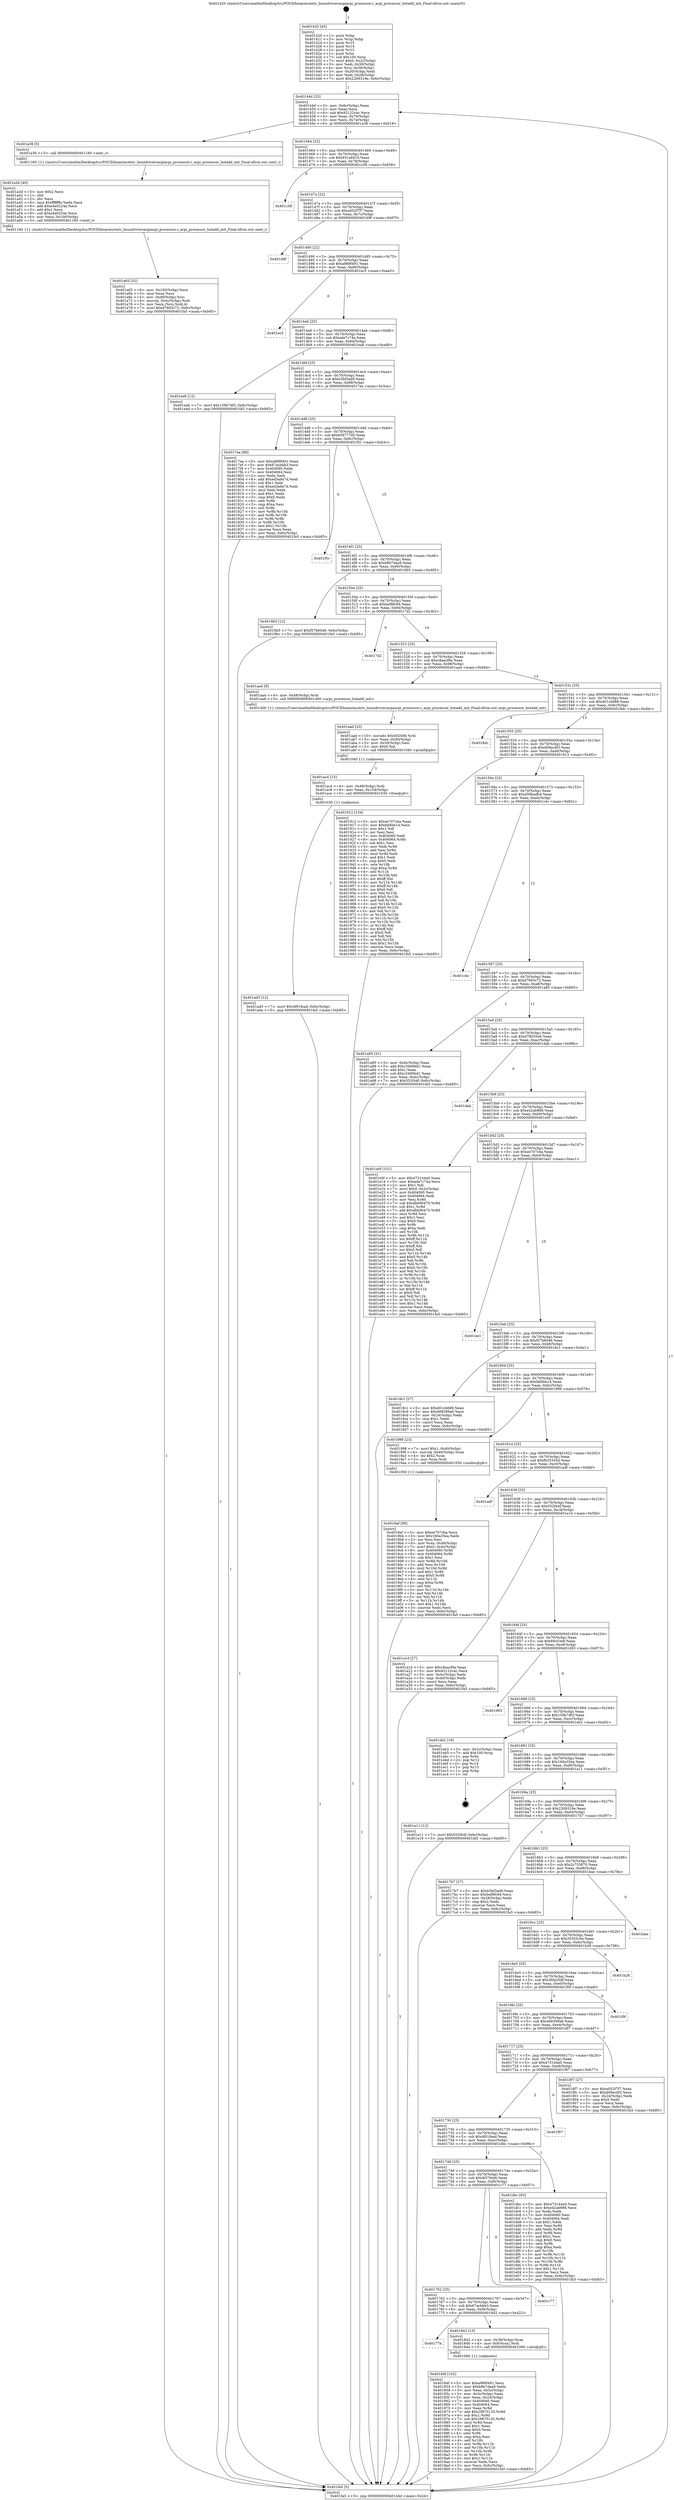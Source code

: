 digraph "0x401420" {
  label = "0x401420 (/mnt/c/Users/mathe/Desktop/tcc/POCII/binaries/extr_linuxdriversacpiacpi_processor.c_acpi_processor_hotadd_init_Final-ollvm.out::main(0))"
  labelloc = "t"
  node[shape=record]

  Entry [label="",width=0.3,height=0.3,shape=circle,fillcolor=black,style=filled]
  "0x40144d" [label="{
     0x40144d [23]\l
     | [instrs]\l
     &nbsp;&nbsp;0x40144d \<+3\>: mov -0x6c(%rbp),%eax\l
     &nbsp;&nbsp;0x401450 \<+2\>: mov %eax,%ecx\l
     &nbsp;&nbsp;0x401452 \<+6\>: sub $0x92122c4c,%ecx\l
     &nbsp;&nbsp;0x401458 \<+3\>: mov %eax,-0x70(%rbp)\l
     &nbsp;&nbsp;0x40145b \<+3\>: mov %ecx,-0x74(%rbp)\l
     &nbsp;&nbsp;0x40145e \<+6\>: je 0000000000401a38 \<main+0x618\>\l
  }"]
  "0x401a38" [label="{
     0x401a38 [5]\l
     | [instrs]\l
     &nbsp;&nbsp;0x401a38 \<+5\>: call 0000000000401160 \<next_i\>\l
     | [calls]\l
     &nbsp;&nbsp;0x401160 \{1\} (/mnt/c/Users/mathe/Desktop/tcc/POCII/binaries/extr_linuxdriversacpiacpi_processor.c_acpi_processor_hotadd_init_Final-ollvm.out::next_i)\l
  }"]
  "0x401464" [label="{
     0x401464 [22]\l
     | [instrs]\l
     &nbsp;&nbsp;0x401464 \<+5\>: jmp 0000000000401469 \<main+0x49\>\l
     &nbsp;&nbsp;0x401469 \<+3\>: mov -0x70(%rbp),%eax\l
     &nbsp;&nbsp;0x40146c \<+5\>: sub $0x931a9410,%eax\l
     &nbsp;&nbsp;0x401471 \<+3\>: mov %eax,-0x78(%rbp)\l
     &nbsp;&nbsp;0x401474 \<+6\>: je 0000000000401c58 \<main+0x838\>\l
  }"]
  Exit [label="",width=0.3,height=0.3,shape=circle,fillcolor=black,style=filled,peripheries=2]
  "0x401c58" [label="{
     0x401c58\l
  }", style=dashed]
  "0x40147a" [label="{
     0x40147a [22]\l
     | [instrs]\l
     &nbsp;&nbsp;0x40147a \<+5\>: jmp 000000000040147f \<main+0x5f\>\l
     &nbsp;&nbsp;0x40147f \<+3\>: mov -0x70(%rbp),%eax\l
     &nbsp;&nbsp;0x401482 \<+5\>: sub $0xa052f7f7,%eax\l
     &nbsp;&nbsp;0x401487 \<+3\>: mov %eax,-0x7c(%rbp)\l
     &nbsp;&nbsp;0x40148a \<+6\>: je 0000000000401d9f \<main+0x97f\>\l
  }"]
  "0x401ad3" [label="{
     0x401ad3 [12]\l
     | [instrs]\l
     &nbsp;&nbsp;0x401ad3 \<+7\>: movl $0x4f01fead,-0x6c(%rbp)\l
     &nbsp;&nbsp;0x401ada \<+5\>: jmp 0000000000401fa5 \<main+0xb85\>\l
  }"]
  "0x401d9f" [label="{
     0x401d9f\l
  }", style=dashed]
  "0x401490" [label="{
     0x401490 [22]\l
     | [instrs]\l
     &nbsp;&nbsp;0x401490 \<+5\>: jmp 0000000000401495 \<main+0x75\>\l
     &nbsp;&nbsp;0x401495 \<+3\>: mov -0x70(%rbp),%eax\l
     &nbsp;&nbsp;0x401498 \<+5\>: sub $0xa989f491,%eax\l
     &nbsp;&nbsp;0x40149d \<+3\>: mov %eax,-0x80(%rbp)\l
     &nbsp;&nbsp;0x4014a0 \<+6\>: je 0000000000401ec5 \<main+0xaa5\>\l
  }"]
  "0x401ac4" [label="{
     0x401ac4 [15]\l
     | [instrs]\l
     &nbsp;&nbsp;0x401ac4 \<+4\>: mov -0x48(%rbp),%rdi\l
     &nbsp;&nbsp;0x401ac8 \<+6\>: mov %eax,-0x104(%rbp)\l
     &nbsp;&nbsp;0x401ace \<+5\>: call 0000000000401030 \<free@plt\>\l
     | [calls]\l
     &nbsp;&nbsp;0x401030 \{1\} (unknown)\l
  }"]
  "0x401ec5" [label="{
     0x401ec5\l
  }", style=dashed]
  "0x4014a6" [label="{
     0x4014a6 [25]\l
     | [instrs]\l
     &nbsp;&nbsp;0x4014a6 \<+5\>: jmp 00000000004014ab \<main+0x8b\>\l
     &nbsp;&nbsp;0x4014ab \<+3\>: mov -0x70(%rbp),%eax\l
     &nbsp;&nbsp;0x4014ae \<+5\>: sub $0xade7c74a,%eax\l
     &nbsp;&nbsp;0x4014b3 \<+6\>: mov %eax,-0x84(%rbp)\l
     &nbsp;&nbsp;0x4014b9 \<+6\>: je 0000000000401ea6 \<main+0xa86\>\l
  }"]
  "0x401aad" [label="{
     0x401aad [23]\l
     | [instrs]\l
     &nbsp;&nbsp;0x401aad \<+10\>: movabs $0x4020d6,%rdi\l
     &nbsp;&nbsp;0x401ab7 \<+3\>: mov %eax,-0x50(%rbp)\l
     &nbsp;&nbsp;0x401aba \<+3\>: mov -0x50(%rbp),%esi\l
     &nbsp;&nbsp;0x401abd \<+2\>: mov $0x0,%al\l
     &nbsp;&nbsp;0x401abf \<+5\>: call 0000000000401040 \<printf@plt\>\l
     | [calls]\l
     &nbsp;&nbsp;0x401040 \{1\} (unknown)\l
  }"]
  "0x401ea6" [label="{
     0x401ea6 [12]\l
     | [instrs]\l
     &nbsp;&nbsp;0x401ea6 \<+7\>: movl $0x159b7df3,-0x6c(%rbp)\l
     &nbsp;&nbsp;0x401ead \<+5\>: jmp 0000000000401fa5 \<main+0xb85\>\l
  }"]
  "0x4014bf" [label="{
     0x4014bf [25]\l
     | [instrs]\l
     &nbsp;&nbsp;0x4014bf \<+5\>: jmp 00000000004014c4 \<main+0xa4\>\l
     &nbsp;&nbsp;0x4014c4 \<+3\>: mov -0x70(%rbp),%eax\l
     &nbsp;&nbsp;0x4014c7 \<+5\>: sub $0xb3bf3ad9,%eax\l
     &nbsp;&nbsp;0x4014cc \<+6\>: mov %eax,-0x88(%rbp)\l
     &nbsp;&nbsp;0x4014d2 \<+6\>: je 00000000004017ea \<main+0x3ca\>\l
  }"]
  "0x401a65" [label="{
     0x401a65 [32]\l
     | [instrs]\l
     &nbsp;&nbsp;0x401a65 \<+6\>: mov -0x100(%rbp),%ecx\l
     &nbsp;&nbsp;0x401a6b \<+3\>: imul %eax,%ecx\l
     &nbsp;&nbsp;0x401a6e \<+4\>: mov -0x48(%rbp),%rsi\l
     &nbsp;&nbsp;0x401a72 \<+4\>: movslq -0x4c(%rbp),%rdi\l
     &nbsp;&nbsp;0x401a76 \<+3\>: mov %ecx,(%rsi,%rdi,4)\l
     &nbsp;&nbsp;0x401a79 \<+7\>: movl $0xd7693c72,-0x6c(%rbp)\l
     &nbsp;&nbsp;0x401a80 \<+5\>: jmp 0000000000401fa5 \<main+0xb85\>\l
  }"]
  "0x4017ea" [label="{
     0x4017ea [88]\l
     | [instrs]\l
     &nbsp;&nbsp;0x4017ea \<+5\>: mov $0xa989f491,%eax\l
     &nbsp;&nbsp;0x4017ef \<+5\>: mov $0x67acbbb3,%ecx\l
     &nbsp;&nbsp;0x4017f4 \<+7\>: mov 0x404060,%edx\l
     &nbsp;&nbsp;0x4017fb \<+7\>: mov 0x404064,%esi\l
     &nbsp;&nbsp;0x401802 \<+2\>: mov %edx,%edi\l
     &nbsp;&nbsp;0x401804 \<+6\>: add $0xed3a9a7d,%edi\l
     &nbsp;&nbsp;0x40180a \<+3\>: sub $0x1,%edi\l
     &nbsp;&nbsp;0x40180d \<+6\>: sub $0xed3a9a7d,%edi\l
     &nbsp;&nbsp;0x401813 \<+3\>: imul %edi,%edx\l
     &nbsp;&nbsp;0x401816 \<+3\>: and $0x1,%edx\l
     &nbsp;&nbsp;0x401819 \<+3\>: cmp $0x0,%edx\l
     &nbsp;&nbsp;0x40181c \<+4\>: sete %r8b\l
     &nbsp;&nbsp;0x401820 \<+3\>: cmp $0xa,%esi\l
     &nbsp;&nbsp;0x401823 \<+4\>: setl %r9b\l
     &nbsp;&nbsp;0x401827 \<+3\>: mov %r8b,%r10b\l
     &nbsp;&nbsp;0x40182a \<+3\>: and %r9b,%r10b\l
     &nbsp;&nbsp;0x40182d \<+3\>: xor %r9b,%r8b\l
     &nbsp;&nbsp;0x401830 \<+3\>: or %r8b,%r10b\l
     &nbsp;&nbsp;0x401833 \<+4\>: test $0x1,%r10b\l
     &nbsp;&nbsp;0x401837 \<+3\>: cmovne %ecx,%eax\l
     &nbsp;&nbsp;0x40183a \<+3\>: mov %eax,-0x6c(%rbp)\l
     &nbsp;&nbsp;0x40183d \<+5\>: jmp 0000000000401fa5 \<main+0xb85\>\l
  }"]
  "0x4014d8" [label="{
     0x4014d8 [25]\l
     | [instrs]\l
     &nbsp;&nbsp;0x4014d8 \<+5\>: jmp 00000000004014dd \<main+0xbd\>\l
     &nbsp;&nbsp;0x4014dd \<+3\>: mov -0x70(%rbp),%eax\l
     &nbsp;&nbsp;0x4014e0 \<+5\>: sub $0xb59777d5,%eax\l
     &nbsp;&nbsp;0x4014e5 \<+6\>: mov %eax,-0x8c(%rbp)\l
     &nbsp;&nbsp;0x4014eb \<+6\>: je 0000000000401f5c \<main+0xb3c\>\l
  }"]
  "0x401a3d" [label="{
     0x401a3d [40]\l
     | [instrs]\l
     &nbsp;&nbsp;0x401a3d \<+5\>: mov $0x2,%ecx\l
     &nbsp;&nbsp;0x401a42 \<+1\>: cltd\l
     &nbsp;&nbsp;0x401a43 \<+2\>: idiv %ecx\l
     &nbsp;&nbsp;0x401a45 \<+6\>: imul $0xfffffffe,%edx,%ecx\l
     &nbsp;&nbsp;0x401a4b \<+6\>: add $0xe4e0224e,%ecx\l
     &nbsp;&nbsp;0x401a51 \<+3\>: add $0x1,%ecx\l
     &nbsp;&nbsp;0x401a54 \<+6\>: sub $0xe4e0224e,%ecx\l
     &nbsp;&nbsp;0x401a5a \<+6\>: mov %ecx,-0x100(%rbp)\l
     &nbsp;&nbsp;0x401a60 \<+5\>: call 0000000000401160 \<next_i\>\l
     | [calls]\l
     &nbsp;&nbsp;0x401160 \{1\} (/mnt/c/Users/mathe/Desktop/tcc/POCII/binaries/extr_linuxdriversacpiacpi_processor.c_acpi_processor_hotadd_init_Final-ollvm.out::next_i)\l
  }"]
  "0x401f5c" [label="{
     0x401f5c\l
  }", style=dashed]
  "0x4014f1" [label="{
     0x4014f1 [25]\l
     | [instrs]\l
     &nbsp;&nbsp;0x4014f1 \<+5\>: jmp 00000000004014f6 \<main+0xd6\>\l
     &nbsp;&nbsp;0x4014f6 \<+3\>: mov -0x70(%rbp),%eax\l
     &nbsp;&nbsp;0x4014f9 \<+5\>: sub $0xb8b7daa9,%eax\l
     &nbsp;&nbsp;0x4014fe \<+6\>: mov %eax,-0x90(%rbp)\l
     &nbsp;&nbsp;0x401504 \<+6\>: je 00000000004018b5 \<main+0x495\>\l
  }"]
  "0x4019af" [label="{
     0x4019af [98]\l
     | [instrs]\l
     &nbsp;&nbsp;0x4019af \<+5\>: mov $0xee707cba,%ecx\l
     &nbsp;&nbsp;0x4019b4 \<+5\>: mov $0x160a35ea,%edx\l
     &nbsp;&nbsp;0x4019b9 \<+2\>: xor %esi,%esi\l
     &nbsp;&nbsp;0x4019bb \<+4\>: mov %rax,-0x48(%rbp)\l
     &nbsp;&nbsp;0x4019bf \<+7\>: movl $0x0,-0x4c(%rbp)\l
     &nbsp;&nbsp;0x4019c6 \<+8\>: mov 0x404060,%r8d\l
     &nbsp;&nbsp;0x4019ce \<+8\>: mov 0x404064,%r9d\l
     &nbsp;&nbsp;0x4019d6 \<+3\>: sub $0x1,%esi\l
     &nbsp;&nbsp;0x4019d9 \<+3\>: mov %r8d,%r10d\l
     &nbsp;&nbsp;0x4019dc \<+3\>: add %esi,%r10d\l
     &nbsp;&nbsp;0x4019df \<+4\>: imul %r10d,%r8d\l
     &nbsp;&nbsp;0x4019e3 \<+4\>: and $0x1,%r8d\l
     &nbsp;&nbsp;0x4019e7 \<+4\>: cmp $0x0,%r8d\l
     &nbsp;&nbsp;0x4019eb \<+4\>: sete %r11b\l
     &nbsp;&nbsp;0x4019ef \<+4\>: cmp $0xa,%r9d\l
     &nbsp;&nbsp;0x4019f3 \<+3\>: setl %bl\l
     &nbsp;&nbsp;0x4019f6 \<+3\>: mov %r11b,%r14b\l
     &nbsp;&nbsp;0x4019f9 \<+3\>: and %bl,%r14b\l
     &nbsp;&nbsp;0x4019fc \<+3\>: xor %bl,%r11b\l
     &nbsp;&nbsp;0x4019ff \<+3\>: or %r11b,%r14b\l
     &nbsp;&nbsp;0x401a02 \<+4\>: test $0x1,%r14b\l
     &nbsp;&nbsp;0x401a06 \<+3\>: cmovne %edx,%ecx\l
     &nbsp;&nbsp;0x401a09 \<+3\>: mov %ecx,-0x6c(%rbp)\l
     &nbsp;&nbsp;0x401a0c \<+5\>: jmp 0000000000401fa5 \<main+0xb85\>\l
  }"]
  "0x4018b5" [label="{
     0x4018b5 [12]\l
     | [instrs]\l
     &nbsp;&nbsp;0x4018b5 \<+7\>: movl $0xf57b6048,-0x6c(%rbp)\l
     &nbsp;&nbsp;0x4018bc \<+5\>: jmp 0000000000401fa5 \<main+0xb85\>\l
  }"]
  "0x40150a" [label="{
     0x40150a [25]\l
     | [instrs]\l
     &nbsp;&nbsp;0x40150a \<+5\>: jmp 000000000040150f \<main+0xef\>\l
     &nbsp;&nbsp;0x40150f \<+3\>: mov -0x70(%rbp),%eax\l
     &nbsp;&nbsp;0x401512 \<+5\>: sub $0xbef8fc94,%eax\l
     &nbsp;&nbsp;0x401517 \<+6\>: mov %eax,-0x94(%rbp)\l
     &nbsp;&nbsp;0x40151d \<+6\>: je 00000000004017d2 \<main+0x3b2\>\l
  }"]
  "0x40184f" [label="{
     0x40184f [102]\l
     | [instrs]\l
     &nbsp;&nbsp;0x40184f \<+5\>: mov $0xa989f491,%ecx\l
     &nbsp;&nbsp;0x401854 \<+5\>: mov $0xb8b7daa9,%edx\l
     &nbsp;&nbsp;0x401859 \<+3\>: mov %eax,-0x3c(%rbp)\l
     &nbsp;&nbsp;0x40185c \<+3\>: mov -0x3c(%rbp),%eax\l
     &nbsp;&nbsp;0x40185f \<+3\>: mov %eax,-0x24(%rbp)\l
     &nbsp;&nbsp;0x401862 \<+7\>: mov 0x404060,%eax\l
     &nbsp;&nbsp;0x401869 \<+7\>: mov 0x404064,%esi\l
     &nbsp;&nbsp;0x401870 \<+3\>: mov %eax,%r8d\l
     &nbsp;&nbsp;0x401873 \<+7\>: add $0x29870120,%r8d\l
     &nbsp;&nbsp;0x40187a \<+4\>: sub $0x1,%r8d\l
     &nbsp;&nbsp;0x40187e \<+7\>: sub $0x29870120,%r8d\l
     &nbsp;&nbsp;0x401885 \<+4\>: imul %r8d,%eax\l
     &nbsp;&nbsp;0x401889 \<+3\>: and $0x1,%eax\l
     &nbsp;&nbsp;0x40188c \<+3\>: cmp $0x0,%eax\l
     &nbsp;&nbsp;0x40188f \<+4\>: sete %r9b\l
     &nbsp;&nbsp;0x401893 \<+3\>: cmp $0xa,%esi\l
     &nbsp;&nbsp;0x401896 \<+4\>: setl %r10b\l
     &nbsp;&nbsp;0x40189a \<+3\>: mov %r9b,%r11b\l
     &nbsp;&nbsp;0x40189d \<+3\>: and %r10b,%r11b\l
     &nbsp;&nbsp;0x4018a0 \<+3\>: xor %r10b,%r9b\l
     &nbsp;&nbsp;0x4018a3 \<+3\>: or %r9b,%r11b\l
     &nbsp;&nbsp;0x4018a6 \<+4\>: test $0x1,%r11b\l
     &nbsp;&nbsp;0x4018aa \<+3\>: cmovne %edx,%ecx\l
     &nbsp;&nbsp;0x4018ad \<+3\>: mov %ecx,-0x6c(%rbp)\l
     &nbsp;&nbsp;0x4018b0 \<+5\>: jmp 0000000000401fa5 \<main+0xb85\>\l
  }"]
  "0x4017d2" [label="{
     0x4017d2\l
  }", style=dashed]
  "0x401523" [label="{
     0x401523 [25]\l
     | [instrs]\l
     &nbsp;&nbsp;0x401523 \<+5\>: jmp 0000000000401528 \<main+0x108\>\l
     &nbsp;&nbsp;0x401528 \<+3\>: mov -0x70(%rbp),%eax\l
     &nbsp;&nbsp;0x40152b \<+5\>: sub $0xc8aacf9a,%eax\l
     &nbsp;&nbsp;0x401530 \<+6\>: mov %eax,-0x98(%rbp)\l
     &nbsp;&nbsp;0x401536 \<+6\>: je 0000000000401aa4 \<main+0x684\>\l
  }"]
  "0x40177b" [label="{
     0x40177b\l
  }", style=dashed]
  "0x401aa4" [label="{
     0x401aa4 [9]\l
     | [instrs]\l
     &nbsp;&nbsp;0x401aa4 \<+4\>: mov -0x48(%rbp),%rdi\l
     &nbsp;&nbsp;0x401aa8 \<+5\>: call 0000000000401400 \<acpi_processor_hotadd_init\>\l
     | [calls]\l
     &nbsp;&nbsp;0x401400 \{1\} (/mnt/c/Users/mathe/Desktop/tcc/POCII/binaries/extr_linuxdriversacpiacpi_processor.c_acpi_processor_hotadd_init_Final-ollvm.out::acpi_processor_hotadd_init)\l
  }"]
  "0x40153c" [label="{
     0x40153c [25]\l
     | [instrs]\l
     &nbsp;&nbsp;0x40153c \<+5\>: jmp 0000000000401541 \<main+0x121\>\l
     &nbsp;&nbsp;0x401541 \<+3\>: mov -0x70(%rbp),%eax\l
     &nbsp;&nbsp;0x401544 \<+5\>: sub $0xd01cb688,%eax\l
     &nbsp;&nbsp;0x401549 \<+6\>: mov %eax,-0x9c(%rbp)\l
     &nbsp;&nbsp;0x40154f \<+6\>: je 00000000004018dc \<main+0x4bc\>\l
  }"]
  "0x401842" [label="{
     0x401842 [13]\l
     | [instrs]\l
     &nbsp;&nbsp;0x401842 \<+4\>: mov -0x38(%rbp),%rax\l
     &nbsp;&nbsp;0x401846 \<+4\>: mov 0x8(%rax),%rdi\l
     &nbsp;&nbsp;0x40184a \<+5\>: call 0000000000401060 \<atoi@plt\>\l
     | [calls]\l
     &nbsp;&nbsp;0x401060 \{1\} (unknown)\l
  }"]
  "0x4018dc" [label="{
     0x4018dc\l
  }", style=dashed]
  "0x401555" [label="{
     0x401555 [25]\l
     | [instrs]\l
     &nbsp;&nbsp;0x401555 \<+5\>: jmp 000000000040155a \<main+0x13a\>\l
     &nbsp;&nbsp;0x40155a \<+3\>: mov -0x70(%rbp),%eax\l
     &nbsp;&nbsp;0x40155d \<+5\>: sub $0xd09ec4f3,%eax\l
     &nbsp;&nbsp;0x401562 \<+6\>: mov %eax,-0xa0(%rbp)\l
     &nbsp;&nbsp;0x401568 \<+6\>: je 0000000000401912 \<main+0x4f2\>\l
  }"]
  "0x401762" [label="{
     0x401762 [25]\l
     | [instrs]\l
     &nbsp;&nbsp;0x401762 \<+5\>: jmp 0000000000401767 \<main+0x347\>\l
     &nbsp;&nbsp;0x401767 \<+3\>: mov -0x70(%rbp),%eax\l
     &nbsp;&nbsp;0x40176a \<+5\>: sub $0x67acbbb3,%eax\l
     &nbsp;&nbsp;0x40176f \<+6\>: mov %eax,-0xf4(%rbp)\l
     &nbsp;&nbsp;0x401775 \<+6\>: je 0000000000401842 \<main+0x422\>\l
  }"]
  "0x401912" [label="{
     0x401912 [134]\l
     | [instrs]\l
     &nbsp;&nbsp;0x401912 \<+5\>: mov $0xee707cba,%eax\l
     &nbsp;&nbsp;0x401917 \<+5\>: mov $0xfaf4bb14,%ecx\l
     &nbsp;&nbsp;0x40191c \<+2\>: mov $0x1,%dl\l
     &nbsp;&nbsp;0x40191e \<+2\>: xor %esi,%esi\l
     &nbsp;&nbsp;0x401920 \<+7\>: mov 0x404060,%edi\l
     &nbsp;&nbsp;0x401927 \<+8\>: mov 0x404064,%r8d\l
     &nbsp;&nbsp;0x40192f \<+3\>: sub $0x1,%esi\l
     &nbsp;&nbsp;0x401932 \<+3\>: mov %edi,%r9d\l
     &nbsp;&nbsp;0x401935 \<+3\>: add %esi,%r9d\l
     &nbsp;&nbsp;0x401938 \<+4\>: imul %r9d,%edi\l
     &nbsp;&nbsp;0x40193c \<+3\>: and $0x1,%edi\l
     &nbsp;&nbsp;0x40193f \<+3\>: cmp $0x0,%edi\l
     &nbsp;&nbsp;0x401942 \<+4\>: sete %r10b\l
     &nbsp;&nbsp;0x401946 \<+4\>: cmp $0xa,%r8d\l
     &nbsp;&nbsp;0x40194a \<+4\>: setl %r11b\l
     &nbsp;&nbsp;0x40194e \<+3\>: mov %r10b,%bl\l
     &nbsp;&nbsp;0x401951 \<+3\>: xor $0xff,%bl\l
     &nbsp;&nbsp;0x401954 \<+3\>: mov %r11b,%r14b\l
     &nbsp;&nbsp;0x401957 \<+4\>: xor $0xff,%r14b\l
     &nbsp;&nbsp;0x40195b \<+3\>: xor $0x0,%dl\l
     &nbsp;&nbsp;0x40195e \<+3\>: mov %bl,%r15b\l
     &nbsp;&nbsp;0x401961 \<+4\>: and $0x0,%r15b\l
     &nbsp;&nbsp;0x401965 \<+3\>: and %dl,%r10b\l
     &nbsp;&nbsp;0x401968 \<+3\>: mov %r14b,%r12b\l
     &nbsp;&nbsp;0x40196b \<+4\>: and $0x0,%r12b\l
     &nbsp;&nbsp;0x40196f \<+3\>: and %dl,%r11b\l
     &nbsp;&nbsp;0x401972 \<+3\>: or %r10b,%r15b\l
     &nbsp;&nbsp;0x401975 \<+3\>: or %r11b,%r12b\l
     &nbsp;&nbsp;0x401978 \<+3\>: xor %r12b,%r15b\l
     &nbsp;&nbsp;0x40197b \<+3\>: or %r14b,%bl\l
     &nbsp;&nbsp;0x40197e \<+3\>: xor $0xff,%bl\l
     &nbsp;&nbsp;0x401981 \<+3\>: or $0x0,%dl\l
     &nbsp;&nbsp;0x401984 \<+2\>: and %dl,%bl\l
     &nbsp;&nbsp;0x401986 \<+3\>: or %bl,%r15b\l
     &nbsp;&nbsp;0x401989 \<+4\>: test $0x1,%r15b\l
     &nbsp;&nbsp;0x40198d \<+3\>: cmovne %ecx,%eax\l
     &nbsp;&nbsp;0x401990 \<+3\>: mov %eax,-0x6c(%rbp)\l
     &nbsp;&nbsp;0x401993 \<+5\>: jmp 0000000000401fa5 \<main+0xb85\>\l
  }"]
  "0x40156e" [label="{
     0x40156e [25]\l
     | [instrs]\l
     &nbsp;&nbsp;0x40156e \<+5\>: jmp 0000000000401573 \<main+0x153\>\l
     &nbsp;&nbsp;0x401573 \<+3\>: mov -0x70(%rbp),%eax\l
     &nbsp;&nbsp;0x401576 \<+5\>: sub $0xd59badb4,%eax\l
     &nbsp;&nbsp;0x40157b \<+6\>: mov %eax,-0xa4(%rbp)\l
     &nbsp;&nbsp;0x401581 \<+6\>: je 0000000000401c4c \<main+0x82c\>\l
  }"]
  "0x401c77" [label="{
     0x401c77\l
  }", style=dashed]
  "0x401c4c" [label="{
     0x401c4c\l
  }", style=dashed]
  "0x401587" [label="{
     0x401587 [25]\l
     | [instrs]\l
     &nbsp;&nbsp;0x401587 \<+5\>: jmp 000000000040158c \<main+0x16c\>\l
     &nbsp;&nbsp;0x40158c \<+3\>: mov -0x70(%rbp),%eax\l
     &nbsp;&nbsp;0x40158f \<+5\>: sub $0xd7693c72,%eax\l
     &nbsp;&nbsp;0x401594 \<+6\>: mov %eax,-0xa8(%rbp)\l
     &nbsp;&nbsp;0x40159a \<+6\>: je 0000000000401a85 \<main+0x665\>\l
  }"]
  "0x401749" [label="{
     0x401749 [25]\l
     | [instrs]\l
     &nbsp;&nbsp;0x401749 \<+5\>: jmp 000000000040174e \<main+0x32e\>\l
     &nbsp;&nbsp;0x40174e \<+3\>: mov -0x70(%rbp),%eax\l
     &nbsp;&nbsp;0x401751 \<+5\>: sub $0x4f37fe46,%eax\l
     &nbsp;&nbsp;0x401756 \<+6\>: mov %eax,-0xf0(%rbp)\l
     &nbsp;&nbsp;0x40175c \<+6\>: je 0000000000401c77 \<main+0x857\>\l
  }"]
  "0x401a85" [label="{
     0x401a85 [31]\l
     | [instrs]\l
     &nbsp;&nbsp;0x401a85 \<+3\>: mov -0x4c(%rbp),%eax\l
     &nbsp;&nbsp;0x401a88 \<+5\>: add $0xc3490bd1,%eax\l
     &nbsp;&nbsp;0x401a8d \<+3\>: add $0x1,%eax\l
     &nbsp;&nbsp;0x401a90 \<+5\>: sub $0xc3490bd1,%eax\l
     &nbsp;&nbsp;0x401a95 \<+3\>: mov %eax,-0x4c(%rbp)\l
     &nbsp;&nbsp;0x401a98 \<+7\>: movl $0x552f44f,-0x6c(%rbp)\l
     &nbsp;&nbsp;0x401a9f \<+5\>: jmp 0000000000401fa5 \<main+0xb85\>\l
  }"]
  "0x4015a0" [label="{
     0x4015a0 [25]\l
     | [instrs]\l
     &nbsp;&nbsp;0x4015a0 \<+5\>: jmp 00000000004015a5 \<main+0x185\>\l
     &nbsp;&nbsp;0x4015a5 \<+3\>: mov -0x70(%rbp),%eax\l
     &nbsp;&nbsp;0x4015a8 \<+5\>: sub $0xd78035e6,%eax\l
     &nbsp;&nbsp;0x4015ad \<+6\>: mov %eax,-0xac(%rbp)\l
     &nbsp;&nbsp;0x4015b3 \<+6\>: je 0000000000401dab \<main+0x98b\>\l
  }"]
  "0x401dbc" [label="{
     0x401dbc [83]\l
     | [instrs]\l
     &nbsp;&nbsp;0x401dbc \<+5\>: mov $0x473144a0,%eax\l
     &nbsp;&nbsp;0x401dc1 \<+5\>: mov $0xe42ab988,%ecx\l
     &nbsp;&nbsp;0x401dc6 \<+2\>: xor %edx,%edx\l
     &nbsp;&nbsp;0x401dc8 \<+7\>: mov 0x404060,%esi\l
     &nbsp;&nbsp;0x401dcf \<+7\>: mov 0x404064,%edi\l
     &nbsp;&nbsp;0x401dd6 \<+3\>: sub $0x1,%edx\l
     &nbsp;&nbsp;0x401dd9 \<+3\>: mov %esi,%r8d\l
     &nbsp;&nbsp;0x401ddc \<+3\>: add %edx,%r8d\l
     &nbsp;&nbsp;0x401ddf \<+4\>: imul %r8d,%esi\l
     &nbsp;&nbsp;0x401de3 \<+3\>: and $0x1,%esi\l
     &nbsp;&nbsp;0x401de6 \<+3\>: cmp $0x0,%esi\l
     &nbsp;&nbsp;0x401de9 \<+4\>: sete %r9b\l
     &nbsp;&nbsp;0x401ded \<+3\>: cmp $0xa,%edi\l
     &nbsp;&nbsp;0x401df0 \<+4\>: setl %r10b\l
     &nbsp;&nbsp;0x401df4 \<+3\>: mov %r9b,%r11b\l
     &nbsp;&nbsp;0x401df7 \<+3\>: and %r10b,%r11b\l
     &nbsp;&nbsp;0x401dfa \<+3\>: xor %r10b,%r9b\l
     &nbsp;&nbsp;0x401dfd \<+3\>: or %r9b,%r11b\l
     &nbsp;&nbsp;0x401e00 \<+4\>: test $0x1,%r11b\l
     &nbsp;&nbsp;0x401e04 \<+3\>: cmovne %ecx,%eax\l
     &nbsp;&nbsp;0x401e07 \<+3\>: mov %eax,-0x6c(%rbp)\l
     &nbsp;&nbsp;0x401e0a \<+5\>: jmp 0000000000401fa5 \<main+0xb85\>\l
  }"]
  "0x401dab" [label="{
     0x401dab\l
  }", style=dashed]
  "0x4015b9" [label="{
     0x4015b9 [25]\l
     | [instrs]\l
     &nbsp;&nbsp;0x4015b9 \<+5\>: jmp 00000000004015be \<main+0x19e\>\l
     &nbsp;&nbsp;0x4015be \<+3\>: mov -0x70(%rbp),%eax\l
     &nbsp;&nbsp;0x4015c1 \<+5\>: sub $0xe42ab988,%eax\l
     &nbsp;&nbsp;0x4015c6 \<+6\>: mov %eax,-0xb0(%rbp)\l
     &nbsp;&nbsp;0x4015cc \<+6\>: je 0000000000401e0f \<main+0x9ef\>\l
  }"]
  "0x401730" [label="{
     0x401730 [25]\l
     | [instrs]\l
     &nbsp;&nbsp;0x401730 \<+5\>: jmp 0000000000401735 \<main+0x315\>\l
     &nbsp;&nbsp;0x401735 \<+3\>: mov -0x70(%rbp),%eax\l
     &nbsp;&nbsp;0x401738 \<+5\>: sub $0x4f01fead,%eax\l
     &nbsp;&nbsp;0x40173d \<+6\>: mov %eax,-0xec(%rbp)\l
     &nbsp;&nbsp;0x401743 \<+6\>: je 0000000000401dbc \<main+0x99c\>\l
  }"]
  "0x401e0f" [label="{
     0x401e0f [151]\l
     | [instrs]\l
     &nbsp;&nbsp;0x401e0f \<+5\>: mov $0x473144a0,%eax\l
     &nbsp;&nbsp;0x401e14 \<+5\>: mov $0xade7c74a,%ecx\l
     &nbsp;&nbsp;0x401e19 \<+2\>: mov $0x1,%dl\l
     &nbsp;&nbsp;0x401e1b \<+7\>: movl $0x0,-0x2c(%rbp)\l
     &nbsp;&nbsp;0x401e22 \<+7\>: mov 0x404060,%esi\l
     &nbsp;&nbsp;0x401e29 \<+7\>: mov 0x404064,%edi\l
     &nbsp;&nbsp;0x401e30 \<+3\>: mov %esi,%r8d\l
     &nbsp;&nbsp;0x401e33 \<+7\>: sub $0xdbb90470,%r8d\l
     &nbsp;&nbsp;0x401e3a \<+4\>: sub $0x1,%r8d\l
     &nbsp;&nbsp;0x401e3e \<+7\>: add $0xdbb90470,%r8d\l
     &nbsp;&nbsp;0x401e45 \<+4\>: imul %r8d,%esi\l
     &nbsp;&nbsp;0x401e49 \<+3\>: and $0x1,%esi\l
     &nbsp;&nbsp;0x401e4c \<+3\>: cmp $0x0,%esi\l
     &nbsp;&nbsp;0x401e4f \<+4\>: sete %r9b\l
     &nbsp;&nbsp;0x401e53 \<+3\>: cmp $0xa,%edi\l
     &nbsp;&nbsp;0x401e56 \<+4\>: setl %r10b\l
     &nbsp;&nbsp;0x401e5a \<+3\>: mov %r9b,%r11b\l
     &nbsp;&nbsp;0x401e5d \<+4\>: xor $0xff,%r11b\l
     &nbsp;&nbsp;0x401e61 \<+3\>: mov %r10b,%bl\l
     &nbsp;&nbsp;0x401e64 \<+3\>: xor $0xff,%bl\l
     &nbsp;&nbsp;0x401e67 \<+3\>: xor $0x0,%dl\l
     &nbsp;&nbsp;0x401e6a \<+3\>: mov %r11b,%r14b\l
     &nbsp;&nbsp;0x401e6d \<+4\>: and $0x0,%r14b\l
     &nbsp;&nbsp;0x401e71 \<+3\>: and %dl,%r9b\l
     &nbsp;&nbsp;0x401e74 \<+3\>: mov %bl,%r15b\l
     &nbsp;&nbsp;0x401e77 \<+4\>: and $0x0,%r15b\l
     &nbsp;&nbsp;0x401e7b \<+3\>: and %dl,%r10b\l
     &nbsp;&nbsp;0x401e7e \<+3\>: or %r9b,%r14b\l
     &nbsp;&nbsp;0x401e81 \<+3\>: or %r10b,%r15b\l
     &nbsp;&nbsp;0x401e84 \<+3\>: xor %r15b,%r14b\l
     &nbsp;&nbsp;0x401e87 \<+3\>: or %bl,%r11b\l
     &nbsp;&nbsp;0x401e8a \<+4\>: xor $0xff,%r11b\l
     &nbsp;&nbsp;0x401e8e \<+3\>: or $0x0,%dl\l
     &nbsp;&nbsp;0x401e91 \<+3\>: and %dl,%r11b\l
     &nbsp;&nbsp;0x401e94 \<+3\>: or %r11b,%r14b\l
     &nbsp;&nbsp;0x401e97 \<+4\>: test $0x1,%r14b\l
     &nbsp;&nbsp;0x401e9b \<+3\>: cmovne %ecx,%eax\l
     &nbsp;&nbsp;0x401e9e \<+3\>: mov %eax,-0x6c(%rbp)\l
     &nbsp;&nbsp;0x401ea1 \<+5\>: jmp 0000000000401fa5 \<main+0xb85\>\l
  }"]
  "0x4015d2" [label="{
     0x4015d2 [25]\l
     | [instrs]\l
     &nbsp;&nbsp;0x4015d2 \<+5\>: jmp 00000000004015d7 \<main+0x1b7\>\l
     &nbsp;&nbsp;0x4015d7 \<+3\>: mov -0x70(%rbp),%eax\l
     &nbsp;&nbsp;0x4015da \<+5\>: sub $0xee707cba,%eax\l
     &nbsp;&nbsp;0x4015df \<+6\>: mov %eax,-0xb4(%rbp)\l
     &nbsp;&nbsp;0x4015e5 \<+6\>: je 0000000000401ee1 \<main+0xac1\>\l
  }"]
  "0x401f97" [label="{
     0x401f97\l
  }", style=dashed]
  "0x401ee1" [label="{
     0x401ee1\l
  }", style=dashed]
  "0x4015eb" [label="{
     0x4015eb [25]\l
     | [instrs]\l
     &nbsp;&nbsp;0x4015eb \<+5\>: jmp 00000000004015f0 \<main+0x1d0\>\l
     &nbsp;&nbsp;0x4015f0 \<+3\>: mov -0x70(%rbp),%eax\l
     &nbsp;&nbsp;0x4015f3 \<+5\>: sub $0xf57b6048,%eax\l
     &nbsp;&nbsp;0x4015f8 \<+6\>: mov %eax,-0xb8(%rbp)\l
     &nbsp;&nbsp;0x4015fe \<+6\>: je 00000000004018c1 \<main+0x4a1\>\l
  }"]
  "0x401717" [label="{
     0x401717 [25]\l
     | [instrs]\l
     &nbsp;&nbsp;0x401717 \<+5\>: jmp 000000000040171c \<main+0x2fc\>\l
     &nbsp;&nbsp;0x40171c \<+3\>: mov -0x70(%rbp),%eax\l
     &nbsp;&nbsp;0x40171f \<+5\>: sub $0x473144a0,%eax\l
     &nbsp;&nbsp;0x401724 \<+6\>: mov %eax,-0xe8(%rbp)\l
     &nbsp;&nbsp;0x40172a \<+6\>: je 0000000000401f97 \<main+0xb77\>\l
  }"]
  "0x4018c1" [label="{
     0x4018c1 [27]\l
     | [instrs]\l
     &nbsp;&nbsp;0x4018c1 \<+5\>: mov $0xd01cb688,%eax\l
     &nbsp;&nbsp;0x4018c6 \<+5\>: mov $0x468399a6,%ecx\l
     &nbsp;&nbsp;0x4018cb \<+3\>: mov -0x24(%rbp),%edx\l
     &nbsp;&nbsp;0x4018ce \<+3\>: cmp $0x1,%edx\l
     &nbsp;&nbsp;0x4018d1 \<+3\>: cmovl %ecx,%eax\l
     &nbsp;&nbsp;0x4018d4 \<+3\>: mov %eax,-0x6c(%rbp)\l
     &nbsp;&nbsp;0x4018d7 \<+5\>: jmp 0000000000401fa5 \<main+0xb85\>\l
  }"]
  "0x401604" [label="{
     0x401604 [25]\l
     | [instrs]\l
     &nbsp;&nbsp;0x401604 \<+5\>: jmp 0000000000401609 \<main+0x1e9\>\l
     &nbsp;&nbsp;0x401609 \<+3\>: mov -0x70(%rbp),%eax\l
     &nbsp;&nbsp;0x40160c \<+5\>: sub $0xfaf4bb14,%eax\l
     &nbsp;&nbsp;0x401611 \<+6\>: mov %eax,-0xbc(%rbp)\l
     &nbsp;&nbsp;0x401617 \<+6\>: je 0000000000401998 \<main+0x578\>\l
  }"]
  "0x4018f7" [label="{
     0x4018f7 [27]\l
     | [instrs]\l
     &nbsp;&nbsp;0x4018f7 \<+5\>: mov $0xa052f7f7,%eax\l
     &nbsp;&nbsp;0x4018fc \<+5\>: mov $0xd09ec4f3,%ecx\l
     &nbsp;&nbsp;0x401901 \<+3\>: mov -0x24(%rbp),%edx\l
     &nbsp;&nbsp;0x401904 \<+3\>: cmp $0x0,%edx\l
     &nbsp;&nbsp;0x401907 \<+3\>: cmove %ecx,%eax\l
     &nbsp;&nbsp;0x40190a \<+3\>: mov %eax,-0x6c(%rbp)\l
     &nbsp;&nbsp;0x40190d \<+5\>: jmp 0000000000401fa5 \<main+0xb85\>\l
  }"]
  "0x401998" [label="{
     0x401998 [23]\l
     | [instrs]\l
     &nbsp;&nbsp;0x401998 \<+7\>: movl $0x1,-0x40(%rbp)\l
     &nbsp;&nbsp;0x40199f \<+4\>: movslq -0x40(%rbp),%rax\l
     &nbsp;&nbsp;0x4019a3 \<+4\>: shl $0x2,%rax\l
     &nbsp;&nbsp;0x4019a7 \<+3\>: mov %rax,%rdi\l
     &nbsp;&nbsp;0x4019aa \<+5\>: call 0000000000401050 \<malloc@plt\>\l
     | [calls]\l
     &nbsp;&nbsp;0x401050 \{1\} (unknown)\l
  }"]
  "0x40161d" [label="{
     0x40161d [25]\l
     | [instrs]\l
     &nbsp;&nbsp;0x40161d \<+5\>: jmp 0000000000401622 \<main+0x202\>\l
     &nbsp;&nbsp;0x401622 \<+3\>: mov -0x70(%rbp),%eax\l
     &nbsp;&nbsp;0x401625 \<+5\>: sub $0xfb35345d,%eax\l
     &nbsp;&nbsp;0x40162a \<+6\>: mov %eax,-0xc0(%rbp)\l
     &nbsp;&nbsp;0x401630 \<+6\>: je 0000000000401adf \<main+0x6bf\>\l
  }"]
  "0x4016fe" [label="{
     0x4016fe [25]\l
     | [instrs]\l
     &nbsp;&nbsp;0x4016fe \<+5\>: jmp 0000000000401703 \<main+0x2e3\>\l
     &nbsp;&nbsp;0x401703 \<+3\>: mov -0x70(%rbp),%eax\l
     &nbsp;&nbsp;0x401706 \<+5\>: sub $0x468399a6,%eax\l
     &nbsp;&nbsp;0x40170b \<+6\>: mov %eax,-0xe4(%rbp)\l
     &nbsp;&nbsp;0x401711 \<+6\>: je 00000000004018f7 \<main+0x4d7\>\l
  }"]
  "0x401adf" [label="{
     0x401adf\l
  }", style=dashed]
  "0x401636" [label="{
     0x401636 [25]\l
     | [instrs]\l
     &nbsp;&nbsp;0x401636 \<+5\>: jmp 000000000040163b \<main+0x21b\>\l
     &nbsp;&nbsp;0x40163b \<+3\>: mov -0x70(%rbp),%eax\l
     &nbsp;&nbsp;0x40163e \<+5\>: sub $0x552f44f,%eax\l
     &nbsp;&nbsp;0x401643 \<+6\>: mov %eax,-0xc4(%rbp)\l
     &nbsp;&nbsp;0x401649 \<+6\>: je 0000000000401a1d \<main+0x5fd\>\l
  }"]
  "0x401f0f" [label="{
     0x401f0f\l
  }", style=dashed]
  "0x401a1d" [label="{
     0x401a1d [27]\l
     | [instrs]\l
     &nbsp;&nbsp;0x401a1d \<+5\>: mov $0xc8aacf9a,%eax\l
     &nbsp;&nbsp;0x401a22 \<+5\>: mov $0x92122c4c,%ecx\l
     &nbsp;&nbsp;0x401a27 \<+3\>: mov -0x4c(%rbp),%edx\l
     &nbsp;&nbsp;0x401a2a \<+3\>: cmp -0x40(%rbp),%edx\l
     &nbsp;&nbsp;0x401a2d \<+3\>: cmovl %ecx,%eax\l
     &nbsp;&nbsp;0x401a30 \<+3\>: mov %eax,-0x6c(%rbp)\l
     &nbsp;&nbsp;0x401a33 \<+5\>: jmp 0000000000401fa5 \<main+0xb85\>\l
  }"]
  "0x40164f" [label="{
     0x40164f [25]\l
     | [instrs]\l
     &nbsp;&nbsp;0x40164f \<+5\>: jmp 0000000000401654 \<main+0x234\>\l
     &nbsp;&nbsp;0x401654 \<+3\>: mov -0x70(%rbp),%eax\l
     &nbsp;&nbsp;0x401657 \<+5\>: sub $0x69c53e8,%eax\l
     &nbsp;&nbsp;0x40165c \<+6\>: mov %eax,-0xc8(%rbp)\l
     &nbsp;&nbsp;0x401662 \<+6\>: je 0000000000401d93 \<main+0x973\>\l
  }"]
  "0x4016e5" [label="{
     0x4016e5 [25]\l
     | [instrs]\l
     &nbsp;&nbsp;0x4016e5 \<+5\>: jmp 00000000004016ea \<main+0x2ca\>\l
     &nbsp;&nbsp;0x4016ea \<+3\>: mov -0x70(%rbp),%eax\l
     &nbsp;&nbsp;0x4016ed \<+5\>: sub $0x36fa25df,%eax\l
     &nbsp;&nbsp;0x4016f2 \<+6\>: mov %eax,-0xe0(%rbp)\l
     &nbsp;&nbsp;0x4016f8 \<+6\>: je 0000000000401f0f \<main+0xaef\>\l
  }"]
  "0x401d93" [label="{
     0x401d93\l
  }", style=dashed]
  "0x401668" [label="{
     0x401668 [25]\l
     | [instrs]\l
     &nbsp;&nbsp;0x401668 \<+5\>: jmp 000000000040166d \<main+0x24d\>\l
     &nbsp;&nbsp;0x40166d \<+3\>: mov -0x70(%rbp),%eax\l
     &nbsp;&nbsp;0x401670 \<+5\>: sub $0x159b7df3,%eax\l
     &nbsp;&nbsp;0x401675 \<+6\>: mov %eax,-0xcc(%rbp)\l
     &nbsp;&nbsp;0x40167b \<+6\>: je 0000000000401eb2 \<main+0xa92\>\l
  }"]
  "0x401b28" [label="{
     0x401b28\l
  }", style=dashed]
  "0x401eb2" [label="{
     0x401eb2 [19]\l
     | [instrs]\l
     &nbsp;&nbsp;0x401eb2 \<+3\>: mov -0x2c(%rbp),%eax\l
     &nbsp;&nbsp;0x401eb5 \<+7\>: add $0x100,%rsp\l
     &nbsp;&nbsp;0x401ebc \<+1\>: pop %rbx\l
     &nbsp;&nbsp;0x401ebd \<+2\>: pop %r12\l
     &nbsp;&nbsp;0x401ebf \<+2\>: pop %r14\l
     &nbsp;&nbsp;0x401ec1 \<+2\>: pop %r15\l
     &nbsp;&nbsp;0x401ec3 \<+1\>: pop %rbp\l
     &nbsp;&nbsp;0x401ec4 \<+1\>: ret\l
  }"]
  "0x401681" [label="{
     0x401681 [25]\l
     | [instrs]\l
     &nbsp;&nbsp;0x401681 \<+5\>: jmp 0000000000401686 \<main+0x266\>\l
     &nbsp;&nbsp;0x401686 \<+3\>: mov -0x70(%rbp),%eax\l
     &nbsp;&nbsp;0x401689 \<+5\>: sub $0x160a35ea,%eax\l
     &nbsp;&nbsp;0x40168e \<+6\>: mov %eax,-0xd0(%rbp)\l
     &nbsp;&nbsp;0x401694 \<+6\>: je 0000000000401a11 \<main+0x5f1\>\l
  }"]
  "0x4016cc" [label="{
     0x4016cc [25]\l
     | [instrs]\l
     &nbsp;&nbsp;0x4016cc \<+5\>: jmp 00000000004016d1 \<main+0x2b1\>\l
     &nbsp;&nbsp;0x4016d1 \<+3\>: mov -0x70(%rbp),%eax\l
     &nbsp;&nbsp;0x4016d4 \<+5\>: sub $0x35355c0e,%eax\l
     &nbsp;&nbsp;0x4016d9 \<+6\>: mov %eax,-0xdc(%rbp)\l
     &nbsp;&nbsp;0x4016df \<+6\>: je 0000000000401b28 \<main+0x708\>\l
  }"]
  "0x401a11" [label="{
     0x401a11 [12]\l
     | [instrs]\l
     &nbsp;&nbsp;0x401a11 \<+7\>: movl $0x552f44f,-0x6c(%rbp)\l
     &nbsp;&nbsp;0x401a18 \<+5\>: jmp 0000000000401fa5 \<main+0xb85\>\l
  }"]
  "0x40169a" [label="{
     0x40169a [25]\l
     | [instrs]\l
     &nbsp;&nbsp;0x40169a \<+5\>: jmp 000000000040169f \<main+0x27f\>\l
     &nbsp;&nbsp;0x40169f \<+3\>: mov -0x70(%rbp),%eax\l
     &nbsp;&nbsp;0x4016a2 \<+5\>: sub $0x2269319e,%eax\l
     &nbsp;&nbsp;0x4016a7 \<+6\>: mov %eax,-0xd4(%rbp)\l
     &nbsp;&nbsp;0x4016ad \<+6\>: je 00000000004017b7 \<main+0x397\>\l
  }"]
  "0x401bae" [label="{
     0x401bae\l
  }", style=dashed]
  "0x4017b7" [label="{
     0x4017b7 [27]\l
     | [instrs]\l
     &nbsp;&nbsp;0x4017b7 \<+5\>: mov $0xb3bf3ad9,%eax\l
     &nbsp;&nbsp;0x4017bc \<+5\>: mov $0xbef8fc94,%ecx\l
     &nbsp;&nbsp;0x4017c1 \<+3\>: mov -0x28(%rbp),%edx\l
     &nbsp;&nbsp;0x4017c4 \<+3\>: cmp $0x2,%edx\l
     &nbsp;&nbsp;0x4017c7 \<+3\>: cmovne %ecx,%eax\l
     &nbsp;&nbsp;0x4017ca \<+3\>: mov %eax,-0x6c(%rbp)\l
     &nbsp;&nbsp;0x4017cd \<+5\>: jmp 0000000000401fa5 \<main+0xb85\>\l
  }"]
  "0x4016b3" [label="{
     0x4016b3 [25]\l
     | [instrs]\l
     &nbsp;&nbsp;0x4016b3 \<+5\>: jmp 00000000004016b8 \<main+0x298\>\l
     &nbsp;&nbsp;0x4016b8 \<+3\>: mov -0x70(%rbp),%eax\l
     &nbsp;&nbsp;0x4016bb \<+5\>: sub $0x2c753870,%eax\l
     &nbsp;&nbsp;0x4016c0 \<+6\>: mov %eax,-0xd8(%rbp)\l
     &nbsp;&nbsp;0x4016c6 \<+6\>: je 0000000000401bae \<main+0x78e\>\l
  }"]
  "0x401fa5" [label="{
     0x401fa5 [5]\l
     | [instrs]\l
     &nbsp;&nbsp;0x401fa5 \<+5\>: jmp 000000000040144d \<main+0x2d\>\l
  }"]
  "0x401420" [label="{
     0x401420 [45]\l
     | [instrs]\l
     &nbsp;&nbsp;0x401420 \<+1\>: push %rbp\l
     &nbsp;&nbsp;0x401421 \<+3\>: mov %rsp,%rbp\l
     &nbsp;&nbsp;0x401424 \<+2\>: push %r15\l
     &nbsp;&nbsp;0x401426 \<+2\>: push %r14\l
     &nbsp;&nbsp;0x401428 \<+2\>: push %r12\l
     &nbsp;&nbsp;0x40142a \<+1\>: push %rbx\l
     &nbsp;&nbsp;0x40142b \<+7\>: sub $0x100,%rsp\l
     &nbsp;&nbsp;0x401432 \<+7\>: movl $0x0,-0x2c(%rbp)\l
     &nbsp;&nbsp;0x401439 \<+3\>: mov %edi,-0x30(%rbp)\l
     &nbsp;&nbsp;0x40143c \<+4\>: mov %rsi,-0x38(%rbp)\l
     &nbsp;&nbsp;0x401440 \<+3\>: mov -0x30(%rbp),%edi\l
     &nbsp;&nbsp;0x401443 \<+3\>: mov %edi,-0x28(%rbp)\l
     &nbsp;&nbsp;0x401446 \<+7\>: movl $0x2269319e,-0x6c(%rbp)\l
  }"]
  Entry -> "0x401420" [label=" 1"]
  "0x40144d" -> "0x401a38" [label=" 1"]
  "0x40144d" -> "0x401464" [label=" 17"]
  "0x401eb2" -> Exit [label=" 1"]
  "0x401464" -> "0x401c58" [label=" 0"]
  "0x401464" -> "0x40147a" [label=" 17"]
  "0x401ea6" -> "0x401fa5" [label=" 1"]
  "0x40147a" -> "0x401d9f" [label=" 0"]
  "0x40147a" -> "0x401490" [label=" 17"]
  "0x401e0f" -> "0x401fa5" [label=" 1"]
  "0x401490" -> "0x401ec5" [label=" 0"]
  "0x401490" -> "0x4014a6" [label=" 17"]
  "0x401dbc" -> "0x401fa5" [label=" 1"]
  "0x4014a6" -> "0x401ea6" [label=" 1"]
  "0x4014a6" -> "0x4014bf" [label=" 16"]
  "0x401ad3" -> "0x401fa5" [label=" 1"]
  "0x4014bf" -> "0x4017ea" [label=" 1"]
  "0x4014bf" -> "0x4014d8" [label=" 15"]
  "0x401ac4" -> "0x401ad3" [label=" 1"]
  "0x4014d8" -> "0x401f5c" [label=" 0"]
  "0x4014d8" -> "0x4014f1" [label=" 15"]
  "0x401aad" -> "0x401ac4" [label=" 1"]
  "0x4014f1" -> "0x4018b5" [label=" 1"]
  "0x4014f1" -> "0x40150a" [label=" 14"]
  "0x401aa4" -> "0x401aad" [label=" 1"]
  "0x40150a" -> "0x4017d2" [label=" 0"]
  "0x40150a" -> "0x401523" [label=" 14"]
  "0x401a85" -> "0x401fa5" [label=" 1"]
  "0x401523" -> "0x401aa4" [label=" 1"]
  "0x401523" -> "0x40153c" [label=" 13"]
  "0x401a65" -> "0x401fa5" [label=" 1"]
  "0x40153c" -> "0x4018dc" [label=" 0"]
  "0x40153c" -> "0x401555" [label=" 13"]
  "0x401a3d" -> "0x401a65" [label=" 1"]
  "0x401555" -> "0x401912" [label=" 1"]
  "0x401555" -> "0x40156e" [label=" 12"]
  "0x401a1d" -> "0x401fa5" [label=" 2"]
  "0x40156e" -> "0x401c4c" [label=" 0"]
  "0x40156e" -> "0x401587" [label=" 12"]
  "0x401a11" -> "0x401fa5" [label=" 1"]
  "0x401587" -> "0x401a85" [label=" 1"]
  "0x401587" -> "0x4015a0" [label=" 11"]
  "0x401998" -> "0x4019af" [label=" 1"]
  "0x4015a0" -> "0x401dab" [label=" 0"]
  "0x4015a0" -> "0x4015b9" [label=" 11"]
  "0x401912" -> "0x401fa5" [label=" 1"]
  "0x4015b9" -> "0x401e0f" [label=" 1"]
  "0x4015b9" -> "0x4015d2" [label=" 10"]
  "0x4018c1" -> "0x401fa5" [label=" 1"]
  "0x4015d2" -> "0x401ee1" [label=" 0"]
  "0x4015d2" -> "0x4015eb" [label=" 10"]
  "0x4018b5" -> "0x401fa5" [label=" 1"]
  "0x4015eb" -> "0x4018c1" [label=" 1"]
  "0x4015eb" -> "0x401604" [label=" 9"]
  "0x401842" -> "0x40184f" [label=" 1"]
  "0x401604" -> "0x401998" [label=" 1"]
  "0x401604" -> "0x40161d" [label=" 8"]
  "0x401762" -> "0x40177b" [label=" 0"]
  "0x40161d" -> "0x401adf" [label=" 0"]
  "0x40161d" -> "0x401636" [label=" 8"]
  "0x401a38" -> "0x401a3d" [label=" 1"]
  "0x401636" -> "0x401a1d" [label=" 2"]
  "0x401636" -> "0x40164f" [label=" 6"]
  "0x401749" -> "0x401762" [label=" 1"]
  "0x40164f" -> "0x401d93" [label=" 0"]
  "0x40164f" -> "0x401668" [label=" 6"]
  "0x4019af" -> "0x401fa5" [label=" 1"]
  "0x401668" -> "0x401eb2" [label=" 1"]
  "0x401668" -> "0x401681" [label=" 5"]
  "0x401730" -> "0x401749" [label=" 1"]
  "0x401681" -> "0x401a11" [label=" 1"]
  "0x401681" -> "0x40169a" [label=" 4"]
  "0x4018f7" -> "0x401fa5" [label=" 1"]
  "0x40169a" -> "0x4017b7" [label=" 1"]
  "0x40169a" -> "0x4016b3" [label=" 3"]
  "0x4017b7" -> "0x401fa5" [label=" 1"]
  "0x401420" -> "0x40144d" [label=" 1"]
  "0x401fa5" -> "0x40144d" [label=" 17"]
  "0x4017ea" -> "0x401fa5" [label=" 1"]
  "0x401717" -> "0x401730" [label=" 2"]
  "0x4016b3" -> "0x401bae" [label=" 0"]
  "0x4016b3" -> "0x4016cc" [label=" 3"]
  "0x401730" -> "0x401dbc" [label=" 1"]
  "0x4016cc" -> "0x401b28" [label=" 0"]
  "0x4016cc" -> "0x4016e5" [label=" 3"]
  "0x401749" -> "0x401c77" [label=" 0"]
  "0x4016e5" -> "0x401f0f" [label=" 0"]
  "0x4016e5" -> "0x4016fe" [label=" 3"]
  "0x401762" -> "0x401842" [label=" 1"]
  "0x4016fe" -> "0x4018f7" [label=" 1"]
  "0x4016fe" -> "0x401717" [label=" 2"]
  "0x40184f" -> "0x401fa5" [label=" 1"]
  "0x401717" -> "0x401f97" [label=" 0"]
}
